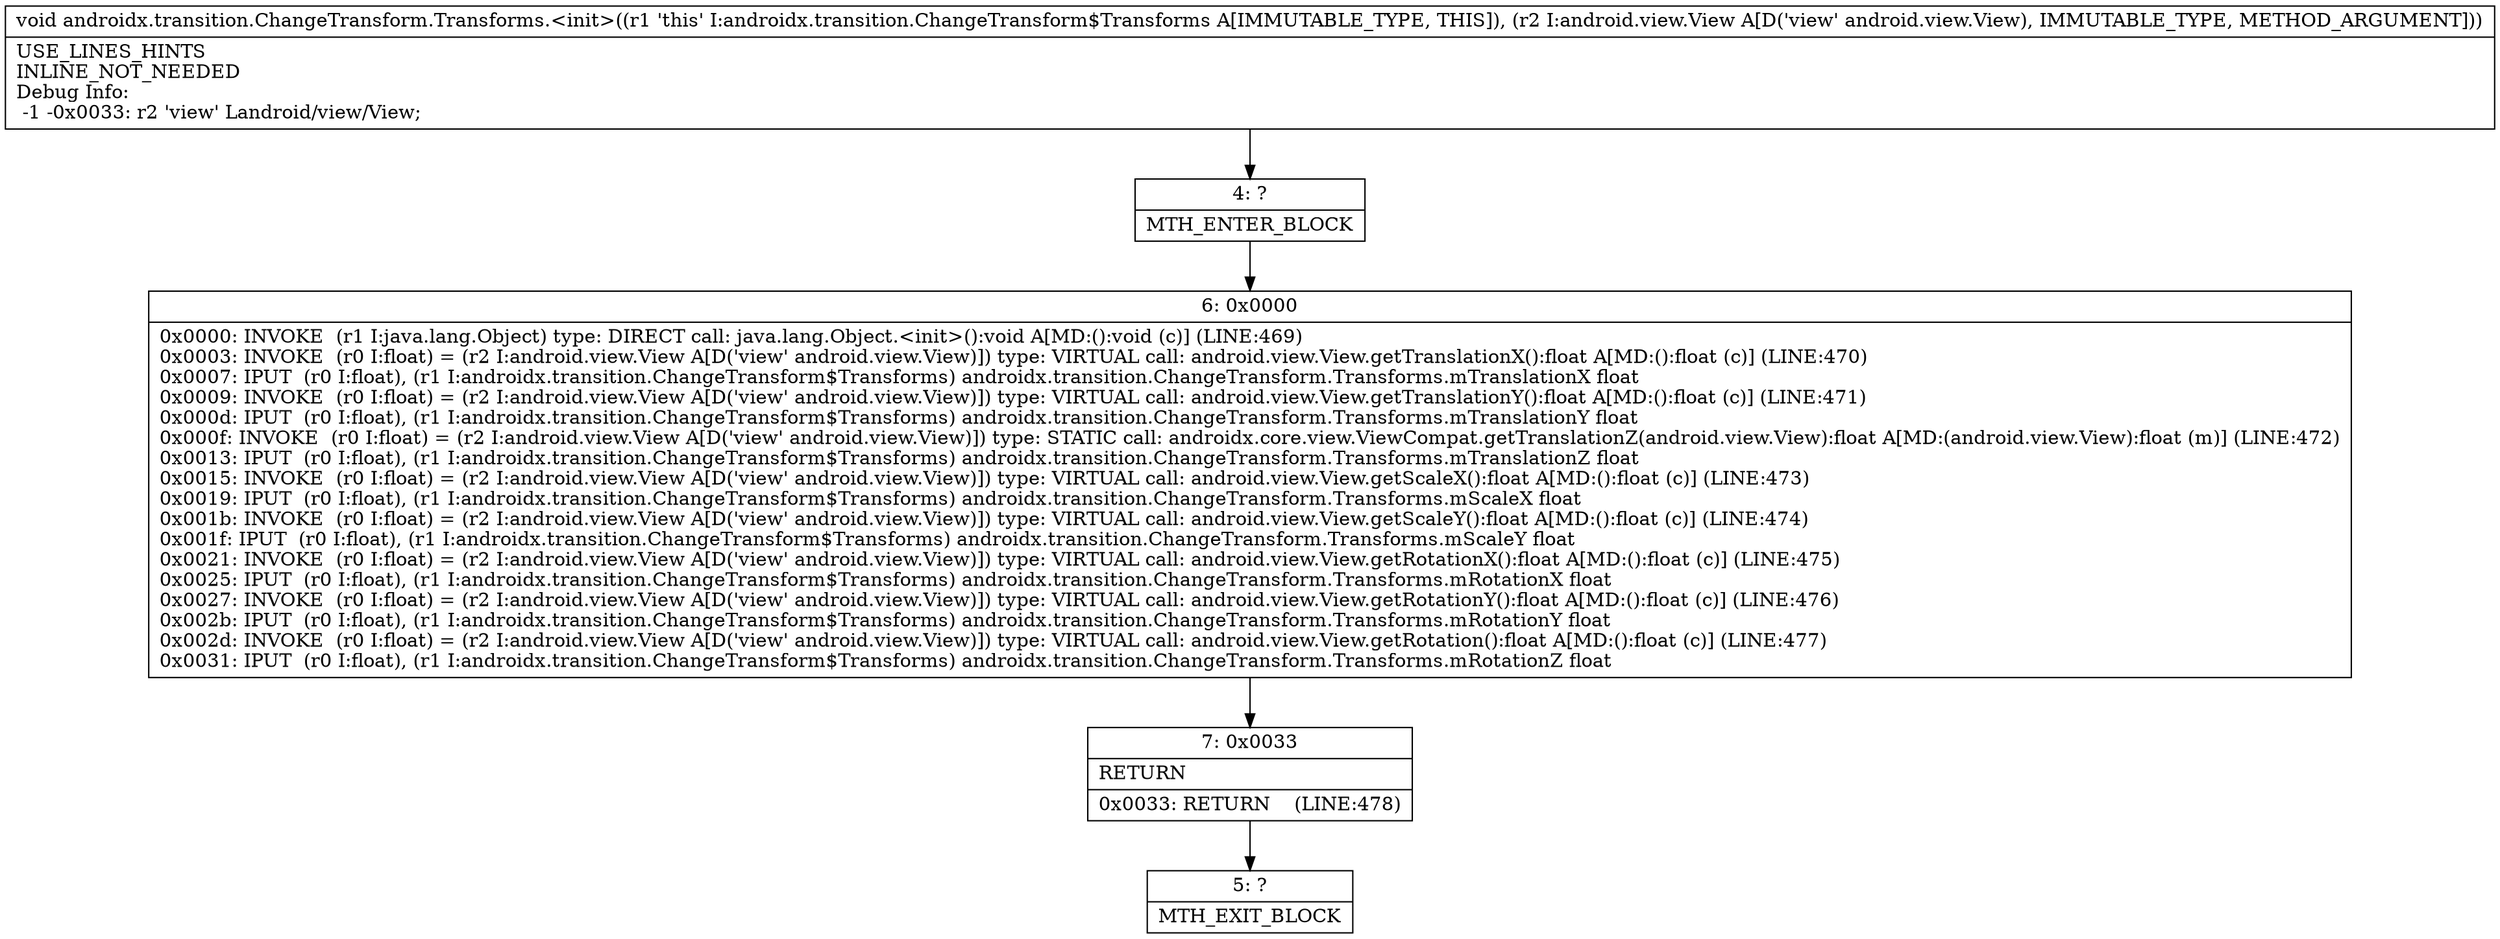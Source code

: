 digraph "CFG forandroidx.transition.ChangeTransform.Transforms.\<init\>(Landroid\/view\/View;)V" {
Node_4 [shape=record,label="{4\:\ ?|MTH_ENTER_BLOCK\l}"];
Node_6 [shape=record,label="{6\:\ 0x0000|0x0000: INVOKE  (r1 I:java.lang.Object) type: DIRECT call: java.lang.Object.\<init\>():void A[MD:():void (c)] (LINE:469)\l0x0003: INVOKE  (r0 I:float) = (r2 I:android.view.View A[D('view' android.view.View)]) type: VIRTUAL call: android.view.View.getTranslationX():float A[MD:():float (c)] (LINE:470)\l0x0007: IPUT  (r0 I:float), (r1 I:androidx.transition.ChangeTransform$Transforms) androidx.transition.ChangeTransform.Transforms.mTranslationX float \l0x0009: INVOKE  (r0 I:float) = (r2 I:android.view.View A[D('view' android.view.View)]) type: VIRTUAL call: android.view.View.getTranslationY():float A[MD:():float (c)] (LINE:471)\l0x000d: IPUT  (r0 I:float), (r1 I:androidx.transition.ChangeTransform$Transforms) androidx.transition.ChangeTransform.Transforms.mTranslationY float \l0x000f: INVOKE  (r0 I:float) = (r2 I:android.view.View A[D('view' android.view.View)]) type: STATIC call: androidx.core.view.ViewCompat.getTranslationZ(android.view.View):float A[MD:(android.view.View):float (m)] (LINE:472)\l0x0013: IPUT  (r0 I:float), (r1 I:androidx.transition.ChangeTransform$Transforms) androidx.transition.ChangeTransform.Transforms.mTranslationZ float \l0x0015: INVOKE  (r0 I:float) = (r2 I:android.view.View A[D('view' android.view.View)]) type: VIRTUAL call: android.view.View.getScaleX():float A[MD:():float (c)] (LINE:473)\l0x0019: IPUT  (r0 I:float), (r1 I:androidx.transition.ChangeTransform$Transforms) androidx.transition.ChangeTransform.Transforms.mScaleX float \l0x001b: INVOKE  (r0 I:float) = (r2 I:android.view.View A[D('view' android.view.View)]) type: VIRTUAL call: android.view.View.getScaleY():float A[MD:():float (c)] (LINE:474)\l0x001f: IPUT  (r0 I:float), (r1 I:androidx.transition.ChangeTransform$Transforms) androidx.transition.ChangeTransform.Transforms.mScaleY float \l0x0021: INVOKE  (r0 I:float) = (r2 I:android.view.View A[D('view' android.view.View)]) type: VIRTUAL call: android.view.View.getRotationX():float A[MD:():float (c)] (LINE:475)\l0x0025: IPUT  (r0 I:float), (r1 I:androidx.transition.ChangeTransform$Transforms) androidx.transition.ChangeTransform.Transforms.mRotationX float \l0x0027: INVOKE  (r0 I:float) = (r2 I:android.view.View A[D('view' android.view.View)]) type: VIRTUAL call: android.view.View.getRotationY():float A[MD:():float (c)] (LINE:476)\l0x002b: IPUT  (r0 I:float), (r1 I:androidx.transition.ChangeTransform$Transforms) androidx.transition.ChangeTransform.Transforms.mRotationY float \l0x002d: INVOKE  (r0 I:float) = (r2 I:android.view.View A[D('view' android.view.View)]) type: VIRTUAL call: android.view.View.getRotation():float A[MD:():float (c)] (LINE:477)\l0x0031: IPUT  (r0 I:float), (r1 I:androidx.transition.ChangeTransform$Transforms) androidx.transition.ChangeTransform.Transforms.mRotationZ float \l}"];
Node_7 [shape=record,label="{7\:\ 0x0033|RETURN\l|0x0033: RETURN    (LINE:478)\l}"];
Node_5 [shape=record,label="{5\:\ ?|MTH_EXIT_BLOCK\l}"];
MethodNode[shape=record,label="{void androidx.transition.ChangeTransform.Transforms.\<init\>((r1 'this' I:androidx.transition.ChangeTransform$Transforms A[IMMUTABLE_TYPE, THIS]), (r2 I:android.view.View A[D('view' android.view.View), IMMUTABLE_TYPE, METHOD_ARGUMENT]))  | USE_LINES_HINTS\lINLINE_NOT_NEEDED\lDebug Info:\l  \-1 \-0x0033: r2 'view' Landroid\/view\/View;\l}"];
MethodNode -> Node_4;Node_4 -> Node_6;
Node_6 -> Node_7;
Node_7 -> Node_5;
}

